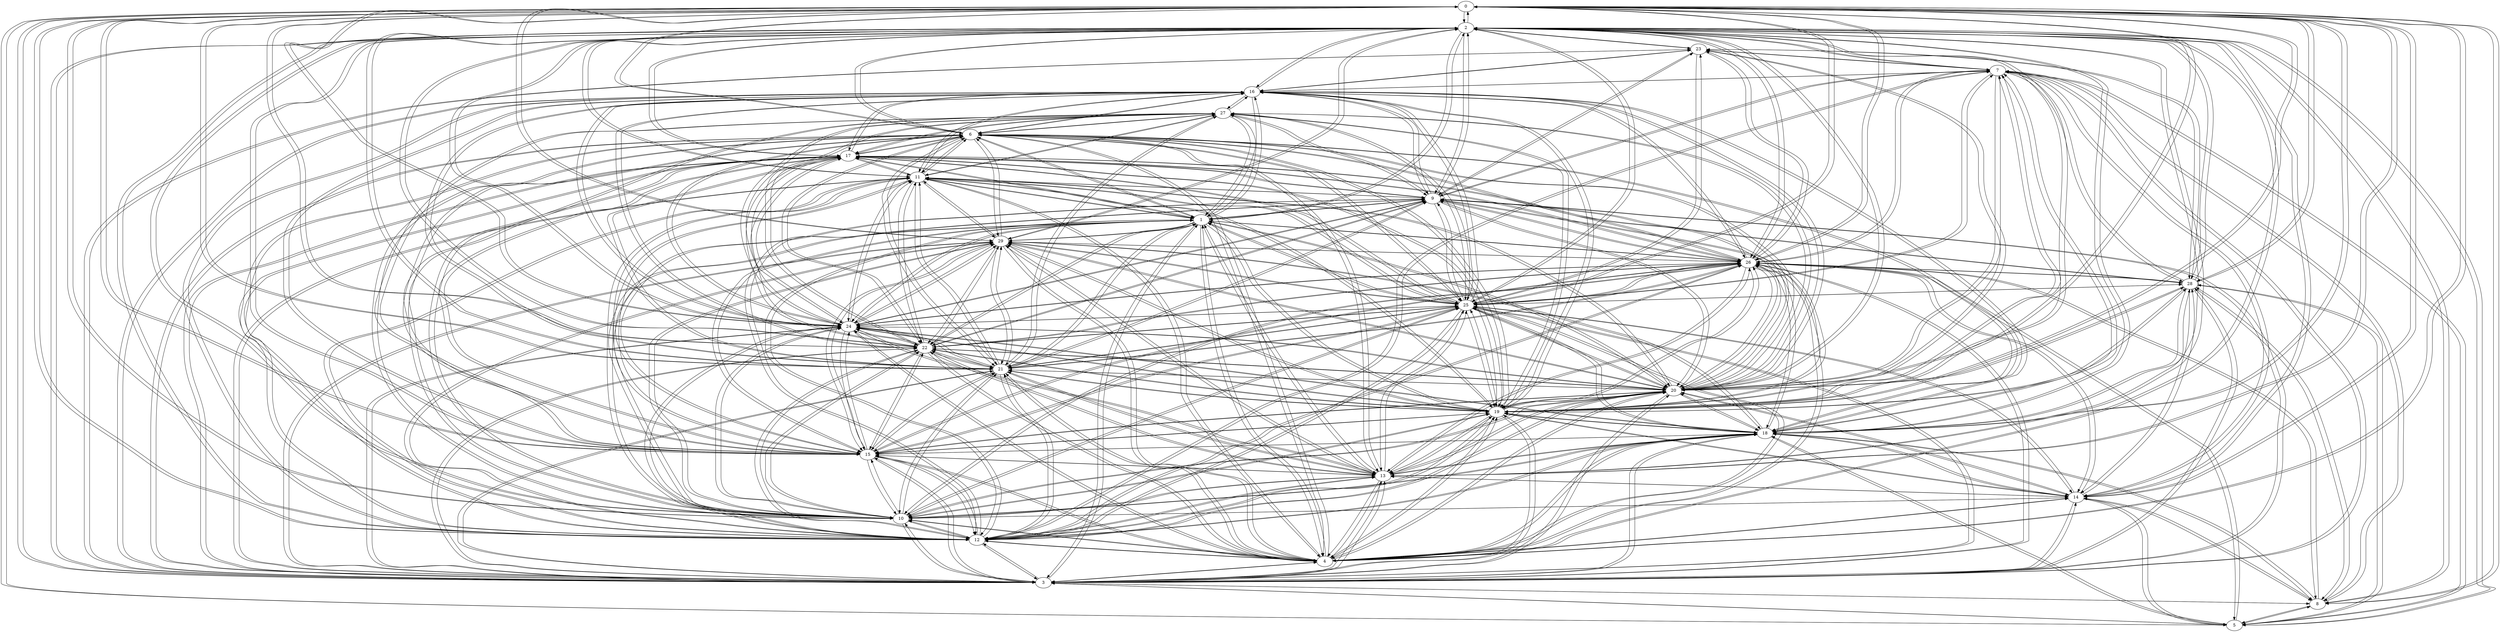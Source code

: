 digraph Geo_30 {
0 -> 2;
0 -> 3;
0 -> 4;
0 -> 5;
0 -> 6;
0 -> 8;
0 -> 10;
0 -> 12;
0 -> 13;
0 -> 14;
0 -> 15;
0 -> 18;
0 -> 19;
0 -> 20;
0 -> 21;
0 -> 22;
0 -> 24;
0 -> 25;
0 -> 26;
0 -> 28;
0 -> 29;
1 -> 2;
1 -> 3;
1 -> 4;
1 -> 6;
1 -> 9;
1 -> 10;
1 -> 11;
1 -> 12;
1 -> 13;
1 -> 15;
1 -> 16;
1 -> 17;
1 -> 19;
1 -> 20;
1 -> 21;
1 -> 22;
1 -> 24;
1 -> 25;
1 -> 26;
1 -> 27;
1 -> 29;
2 -> 0;
2 -> 1;
2 -> 3;
2 -> 4;
2 -> 5;
2 -> 6;
2 -> 7;
2 -> 8;
2 -> 9;
2 -> 10;
2 -> 11;
2 -> 12;
2 -> 13;
2 -> 14;
2 -> 15;
2 -> 16;
2 -> 17;
2 -> 18;
2 -> 19;
2 -> 20;
2 -> 21;
2 -> 22;
2 -> 23;
2 -> 24;
2 -> 25;
2 -> 26;
2 -> 28;
2 -> 29;
3 -> 0;
3 -> 1;
3 -> 2;
3 -> 4;
3 -> 5;
3 -> 6;
3 -> 7;
3 -> 8;
3 -> 9;
3 -> 10;
3 -> 11;
3 -> 12;
3 -> 13;
3 -> 14;
3 -> 15;
3 -> 16;
3 -> 17;
3 -> 18;
3 -> 19;
3 -> 20;
3 -> 21;
3 -> 22;
3 -> 23;
3 -> 24;
3 -> 25;
3 -> 26;
3 -> 28;
3 -> 29;
4 -> 0;
4 -> 1;
4 -> 2;
4 -> 3;
4 -> 6;
4 -> 10;
4 -> 11;
4 -> 12;
4 -> 13;
4 -> 14;
4 -> 15;
4 -> 18;
4 -> 19;
4 -> 20;
4 -> 21;
4 -> 22;
4 -> 24;
4 -> 25;
4 -> 26;
4 -> 29;
5 -> 0;
5 -> 2;
5 -> 3;
5 -> 7;
5 -> 8;
5 -> 14;
5 -> 18;
5 -> 26;
5 -> 28;
6 -> 0;
6 -> 1;
6 -> 2;
6 -> 3;
6 -> 4;
6 -> 10;
6 -> 11;
6 -> 12;
6 -> 13;
6 -> 15;
6 -> 16;
6 -> 17;
6 -> 18;
6 -> 19;
6 -> 20;
6 -> 21;
6 -> 22;
6 -> 24;
6 -> 25;
6 -> 26;
6 -> 27;
6 -> 29;
7 -> 2;
7 -> 3;
7 -> 5;
7 -> 8;
7 -> 9;
7 -> 12;
7 -> 14;
7 -> 16;
7 -> 18;
7 -> 19;
7 -> 20;
7 -> 23;
7 -> 25;
7 -> 26;
7 -> 28;
8 -> 0;
8 -> 2;
8 -> 3;
8 -> 5;
8 -> 7;
8 -> 14;
8 -> 18;
8 -> 26;
8 -> 28;
9 -> 1;
9 -> 2;
9 -> 3;
9 -> 7;
9 -> 11;
9 -> 12;
9 -> 15;
9 -> 16;
9 -> 17;
9 -> 19;
9 -> 20;
9 -> 21;
9 -> 22;
9 -> 23;
9 -> 24;
9 -> 25;
9 -> 26;
9 -> 27;
9 -> 28;
10 -> 0;
10 -> 1;
10 -> 2;
10 -> 3;
10 -> 4;
10 -> 6;
10 -> 11;
10 -> 12;
10 -> 13;
10 -> 14;
10 -> 15;
10 -> 17;
10 -> 18;
10 -> 19;
10 -> 20;
10 -> 21;
10 -> 22;
10 -> 24;
10 -> 25;
10 -> 26;
10 -> 29;
11 -> 1;
11 -> 2;
11 -> 3;
11 -> 4;
11 -> 6;
11 -> 9;
11 -> 10;
11 -> 12;
11 -> 15;
11 -> 16;
11 -> 17;
11 -> 19;
11 -> 20;
11 -> 21;
11 -> 22;
11 -> 24;
11 -> 25;
11 -> 27;
11 -> 29;
12 -> 0;
12 -> 1;
12 -> 2;
12 -> 3;
12 -> 4;
12 -> 6;
12 -> 7;
12 -> 9;
12 -> 10;
12 -> 11;
12 -> 13;
12 -> 15;
12 -> 16;
12 -> 17;
12 -> 18;
12 -> 19;
12 -> 20;
12 -> 21;
12 -> 22;
12 -> 24;
12 -> 25;
12 -> 26;
12 -> 27;
12 -> 29;
13 -> 0;
13 -> 1;
13 -> 2;
13 -> 3;
13 -> 4;
13 -> 6;
13 -> 10;
13 -> 12;
13 -> 14;
13 -> 15;
13 -> 18;
13 -> 19;
13 -> 20;
13 -> 21;
13 -> 22;
13 -> 24;
13 -> 25;
13 -> 26;
13 -> 29;
14 -> 0;
14 -> 2;
14 -> 3;
14 -> 4;
14 -> 5;
14 -> 7;
14 -> 8;
14 -> 10;
14 -> 13;
14 -> 18;
14 -> 19;
14 -> 20;
14 -> 25;
14 -> 26;
14 -> 28;
15 -> 0;
15 -> 1;
15 -> 2;
15 -> 3;
15 -> 4;
15 -> 6;
15 -> 9;
15 -> 10;
15 -> 11;
15 -> 12;
15 -> 13;
15 -> 16;
15 -> 17;
15 -> 18;
15 -> 19;
15 -> 20;
15 -> 21;
15 -> 22;
15 -> 24;
15 -> 25;
15 -> 26;
15 -> 27;
15 -> 29;
16 -> 1;
16 -> 2;
16 -> 3;
16 -> 6;
16 -> 7;
16 -> 9;
16 -> 11;
16 -> 12;
16 -> 15;
16 -> 17;
16 -> 18;
16 -> 19;
16 -> 20;
16 -> 21;
16 -> 22;
16 -> 23;
16 -> 24;
16 -> 25;
16 -> 26;
16 -> 27;
17 -> 1;
17 -> 2;
17 -> 3;
17 -> 6;
17 -> 9;
17 -> 10;
17 -> 11;
17 -> 12;
17 -> 15;
17 -> 16;
17 -> 19;
17 -> 20;
17 -> 21;
17 -> 22;
17 -> 24;
17 -> 25;
17 -> 26;
17 -> 27;
18 -> 0;
18 -> 2;
18 -> 3;
18 -> 4;
18 -> 5;
18 -> 6;
18 -> 7;
18 -> 8;
18 -> 10;
18 -> 12;
18 -> 13;
18 -> 14;
18 -> 15;
18 -> 16;
18 -> 19;
18 -> 20;
18 -> 24;
18 -> 25;
18 -> 26;
18 -> 28;
18 -> 29;
19 -> 0;
19 -> 1;
19 -> 2;
19 -> 3;
19 -> 4;
19 -> 6;
19 -> 7;
19 -> 9;
19 -> 10;
19 -> 11;
19 -> 12;
19 -> 13;
19 -> 14;
19 -> 15;
19 -> 16;
19 -> 17;
19 -> 18;
19 -> 20;
19 -> 21;
19 -> 22;
19 -> 23;
19 -> 24;
19 -> 25;
19 -> 26;
19 -> 27;
19 -> 28;
19 -> 29;
20 -> 0;
20 -> 1;
20 -> 2;
20 -> 3;
20 -> 4;
20 -> 6;
20 -> 7;
20 -> 9;
20 -> 10;
20 -> 11;
20 -> 12;
20 -> 13;
20 -> 14;
20 -> 15;
20 -> 16;
20 -> 17;
20 -> 18;
20 -> 19;
20 -> 21;
20 -> 22;
20 -> 24;
20 -> 25;
20 -> 26;
20 -> 27;
20 -> 28;
20 -> 29;
21 -> 0;
21 -> 1;
21 -> 2;
21 -> 3;
21 -> 4;
21 -> 6;
21 -> 9;
21 -> 10;
21 -> 11;
21 -> 12;
21 -> 13;
21 -> 15;
21 -> 16;
21 -> 17;
21 -> 19;
21 -> 20;
21 -> 22;
21 -> 24;
21 -> 25;
21 -> 26;
21 -> 27;
21 -> 29;
22 -> 0;
22 -> 1;
22 -> 2;
22 -> 3;
22 -> 4;
22 -> 6;
22 -> 9;
22 -> 10;
22 -> 11;
22 -> 12;
22 -> 13;
22 -> 15;
22 -> 16;
22 -> 17;
22 -> 19;
22 -> 20;
22 -> 21;
22 -> 24;
22 -> 25;
22 -> 26;
22 -> 27;
22 -> 29;
23 -> 2;
23 -> 3;
23 -> 7;
23 -> 9;
23 -> 16;
23 -> 19;
23 -> 25;
23 -> 26;
23 -> 28;
24 -> 0;
24 -> 1;
24 -> 2;
24 -> 3;
24 -> 4;
24 -> 6;
24 -> 9;
24 -> 10;
24 -> 11;
24 -> 12;
24 -> 13;
24 -> 15;
24 -> 16;
24 -> 17;
24 -> 18;
24 -> 19;
24 -> 20;
24 -> 21;
24 -> 22;
24 -> 25;
24 -> 26;
24 -> 27;
24 -> 29;
25 -> 0;
25 -> 1;
25 -> 2;
25 -> 3;
25 -> 4;
25 -> 6;
25 -> 7;
25 -> 9;
25 -> 10;
25 -> 11;
25 -> 12;
25 -> 13;
25 -> 14;
25 -> 15;
25 -> 16;
25 -> 17;
25 -> 18;
25 -> 19;
25 -> 20;
25 -> 21;
25 -> 22;
25 -> 23;
25 -> 24;
25 -> 26;
25 -> 27;
25 -> 28;
25 -> 29;
26 -> 0;
26 -> 1;
26 -> 2;
26 -> 3;
26 -> 4;
26 -> 5;
26 -> 6;
26 -> 7;
26 -> 8;
26 -> 9;
26 -> 10;
26 -> 12;
26 -> 13;
26 -> 14;
26 -> 15;
26 -> 16;
26 -> 17;
26 -> 18;
26 -> 19;
26 -> 20;
26 -> 21;
26 -> 22;
26 -> 23;
26 -> 24;
26 -> 25;
26 -> 28;
26 -> 29;
27 -> 1;
27 -> 6;
27 -> 9;
27 -> 11;
27 -> 12;
27 -> 15;
27 -> 16;
27 -> 17;
27 -> 19;
27 -> 20;
27 -> 21;
27 -> 22;
27 -> 24;
27 -> 25;
28 -> 0;
28 -> 2;
28 -> 3;
28 -> 5;
28 -> 7;
28 -> 8;
28 -> 9;
28 -> 14;
28 -> 18;
28 -> 19;
28 -> 20;
28 -> 23;
28 -> 25;
28 -> 26;
29 -> 0;
29 -> 1;
29 -> 2;
29 -> 3;
29 -> 4;
29 -> 6;
29 -> 10;
29 -> 11;
29 -> 12;
29 -> 13;
29 -> 15;
29 -> 18;
29 -> 19;
29 -> 20;
29 -> 21;
29 -> 22;
29 -> 24;
29 -> 25;
29 -> 26;
}
